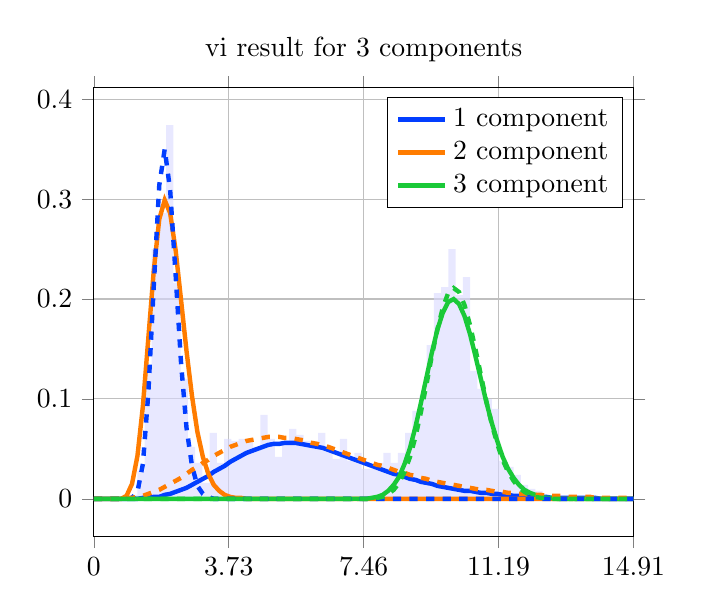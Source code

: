 \begin{tikzpicture}
\begin{axis}[title={vi result for 3 components}, yticklabel style={/pgf/number format/fixed,
            /pgf/number format/precision=3}, grid={major}, yminorgrids={true}, tick align={outside}, xtick={0.0,3.728,7.457,11.185,14.914}, xmin={0.0}, xmax={14.914}, scaled y ticks={false}]
    \addplot[ybar interval, fill={blue!15}, forget plot, opacity={0.6}, draw={none}, bar width={5.0e-6}]
        table[row sep={\\}]
        {
            \\
            1.0  0.004  \\
            1.2  0.028  \\
            1.4  0.13  \\
            1.6  0.25  \\
            1.8  0.286  \\
            2.0  0.374  \\
            2.2  0.216  \\
            2.4  0.12  \\
            2.6  0.052  \\
            2.8  0.036  \\
            3.0  0.016  \\
            3.2  0.066  \\
            3.4  0.036  \\
            3.6  0.06  \\
            3.8  0.058  \\
            4.0  0.06  \\
            4.2  0.058  \\
            4.4  0.052  \\
            4.6  0.084  \\
            4.8  0.06  \\
            5.0  0.042  \\
            5.2  0.058  \\
            5.4  0.07  \\
            5.6  0.064  \\
            5.8  0.058  \\
            6.0  0.056  \\
            6.2  0.066  \\
            6.4  0.052  \\
            6.6  0.04  \\
            6.8  0.06  \\
            7.0  0.038  \\
            7.2  0.046  \\
            7.4  0.03  \\
            7.6  0.03  \\
            7.8  0.036  \\
            8.0  0.046  \\
            8.2  0.036  \\
            8.4  0.046  \\
            8.6  0.066  \\
            8.8  0.088  \\
            9.0  0.104  \\
            9.2  0.154  \\
            9.4  0.206  \\
            9.6  0.212  \\
            9.8  0.25  \\
            10.0  0.204  \\
            10.2  0.222  \\
            10.4  0.128  \\
            10.6  0.11  \\
            10.8  0.1  \\
            11.0  0.09  \\
            11.2  0.038  \\
            11.4  0.032  \\
            11.6  0.024  \\
            11.8  0.014  \\
            12.0  0.01  \\
            12.2  0.008  \\
            12.4  0.002  \\
            12.6  0.002  \\
            12.8  0.002  \\
            13.0  0.002  \\
            13.2  0.002  \\
            13.4  0.002  \\
            13.6  0.0  \\
            13.8  0.002  \\
            14.0  0.002  \\
            14.2  0.0  \\
            14.4  0.002  \\
            14.6  0.0  \\
            14.8  0.002  \\
            15.0  0.0  \\
        }
        ;
    \addplot[style={{ultra thick}}, color={rgb,1:red,0.008;green,0.243;blue,1.0}]
        table[row sep={\\}]
        {
            \\
            0.0  0.0  \\
            0.151  2.856e-10  \\
            0.301  3.741e-8  \\
            0.452  5.951e-7  \\
            0.603  3.993e-6  \\
            0.753  1.669e-5  \\
            0.904  5.175e-5  \\
            1.055  0.0  \\
            1.205  0.0  \\
            1.356  0.001  \\
            1.506  0.001  \\
            1.657  0.002  \\
            1.808  0.002  \\
            1.958  0.004  \\
            2.109  0.005  \\
            2.26  0.007  \\
            2.41  0.009  \\
            2.561  0.011  \\
            2.712  0.014  \\
            2.862  0.017  \\
            3.013  0.02  \\
            3.164  0.023  \\
            3.314  0.027  \\
            3.465  0.03  \\
            3.615  0.033  \\
            3.766  0.037  \\
            3.917  0.04  \\
            4.067  0.043  \\
            4.218  0.046  \\
            4.369  0.048  \\
            4.519  0.05  \\
            4.67  0.052  \\
            4.821  0.054  \\
            4.971  0.055  \\
            5.122  0.055  \\
            5.273  0.056  \\
            5.423  0.056  \\
            5.574  0.056  \\
            5.725  0.055  \\
            5.875  0.054  \\
            6.026  0.053  \\
            6.176  0.052  \\
            6.327  0.051  \\
            6.478  0.049  \\
            6.628  0.047  \\
            6.779  0.045  \\
            6.93  0.043  \\
            7.08  0.041  \\
            7.231  0.039  \\
            7.382  0.037  \\
            7.532  0.035  \\
            7.683  0.033  \\
            7.834  0.031  \\
            7.984  0.029  \\
            8.135  0.027  \\
            8.286  0.025  \\
            8.436  0.024  \\
            8.587  0.022  \\
            8.737  0.02  \\
            8.888  0.019  \\
            9.039  0.017  \\
            9.189  0.016  \\
            9.34  0.015  \\
            9.491  0.013  \\
            9.641  0.012  \\
            9.792  0.011  \\
            9.943  0.01  \\
            10.093  0.009  \\
            10.244  0.008  \\
            10.395  0.008  \\
            10.545  0.007  \\
            10.696  0.006  \\
            10.846  0.006  \\
            10.997  0.005  \\
            11.148  0.005  \\
            11.298  0.004  \\
            11.449  0.004  \\
            11.6  0.003  \\
            11.75  0.003  \\
            11.901  0.003  \\
            12.052  0.002  \\
            12.202  0.002  \\
            12.353  0.002  \\
            12.504  0.002  \\
            12.654  0.001  \\
            12.805  0.001  \\
            12.956  0.001  \\
            13.106  0.001  \\
            13.257  0.001  \\
            13.407  0.001  \\
            13.558  0.001  \\
            13.709  0.001  \\
            13.859  0.001  \\
            14.01  0.0  \\
            14.161  0.0  \\
            14.311  0.0  \\
            14.462  0.0  \\
            14.613  0.0  \\
            14.763  0.0  \\
            14.914  0.0  \\
        }
        ;
    \addlegendentry {1 component}
    \addplot[style={{ultra thick}}, color={rgb,1:red,1.0;green,0.486;blue,0.0}]
        table[row sep={\\}]
        {
            \\
            0.0  0.0  \\
            0.151  9.832e-15  \\
            0.301  1.095e-9  \\
            0.452  5.395e-7  \\
            0.603  2.888e-5  \\
            0.753  0.0  \\
            0.904  0.003  \\
            1.055  0.015  \\
            1.205  0.043  \\
            1.356  0.093  \\
            1.506  0.161  \\
            1.657  0.229  \\
            1.808  0.28  \\
            1.958  0.299  \\
            2.109  0.286  \\
            2.26  0.249  \\
            2.41  0.199  \\
            2.561  0.148  \\
            2.712  0.103  \\
            2.862  0.067  \\
            3.013  0.042  \\
            3.164  0.025  \\
            3.314  0.014  \\
            3.465  0.008  \\
            3.615  0.004  \\
            3.766  0.002  \\
            3.917  0.001  \\
            4.067  0.001  \\
            4.218  0.0  \\
            4.369  0.0  \\
            4.519  4.84e-5  \\
            4.67  2.126e-5  \\
            4.821  9.159e-6  \\
            4.971  3.873e-6  \\
            5.122  1.61e-6  \\
            5.273  6.584e-7  \\
            5.423  2.651e-7  \\
            5.574  1.052e-7  \\
            5.725  4.119e-8  \\
            5.875  1.591e-8  \\
            6.026  6.073e-9  \\
            6.176  2.29e-9  \\
            6.327  8.542e-10  \\
            6.478  3.152e-10  \\
            6.628  1.151e-10  \\
            6.779  4.163e-11  \\
            6.93  1.492e-11  \\
            7.08  5.299e-12  \\
            7.231  1.866e-12  \\
            7.382  6.518e-13  \\
            7.532  2.259e-13  \\
            7.683  7.769e-14  \\
            7.834  2.653e-14  \\
            7.984  8.995e-15  \\
            8.135  3.03e-15  \\
            8.286  1.014e-15  \\
            8.436  3.372e-16  \\
            8.587  1.115e-16  \\
            8.737  3.664e-17  \\
            8.888  1.197e-17  \\
            9.039  3.893e-18  \\
            9.189  1.259e-18  \\
            9.34  4.05e-19  \\
            9.491  1.297e-19  \\
            9.641  4.132e-20  \\
            9.792  1.311e-20  \\
            9.943  4.138e-21  \\
            10.093  1.301e-21  \\
            10.244  4.074e-22  \\
            10.395  1.27e-22  \\
            10.545  3.945e-23  \\
            10.696  1.221e-23  \\
            10.846  3.763e-24  \\
            10.997  1.156e-24  \\
            11.148  3.537e-25  \\
            11.298  1.079e-25  \\
            11.449  3.279e-26  \\
            11.6  9.934e-27  \\
            11.75  3.0e-27  \\
            11.901  9.033e-28  \\
            12.052  2.711e-28  \\
            12.202  8.115e-29  \\
            12.353  2.422e-29  \\
            12.504  7.207e-30  \\
            12.654  2.139e-30  \\
            12.805  6.331e-31  \\
            12.956  1.869e-31  \\
            13.106  5.504e-32  \\
            13.257  1.617e-32  \\
            13.407  4.738e-33  \\
            13.558  1.385e-33  \\
            13.709  4.039e-34  \\
            13.859  1.175e-34  \\
            14.01  3.413e-35  \\
            14.161  9.886e-36  \\
            14.311  2.858e-36  \\
            14.462  8.245e-37  \\
            14.613  2.374e-37  \\
            14.763  6.82e-38  \\
            14.914  1.956e-38  \\
        }
        ;
    \addlegendentry {2 component}
    \addplot[style={{ultra thick}}, color={rgb,1:red,0.102;green,0.788;blue,0.22}]
        table[row sep={\\}]
        {
            \\
            0.0  0.0  \\
            0.151  4.998e-246  \\
            0.301  3.003e-194  \\
            0.452  1.927e-164  \\
            0.603  1.249e-143  \\
            0.753  9.535e-128  \\
            0.904  5.55e-115  \\
            1.055  2.279e-104  \\
            1.205  2.491e-95  \\
            1.356  1.707e-87  \\
            1.506  1.316e-80  \\
            1.657  1.734e-74  \\
            1.808  5.305e-69  \\
            1.958  4.767e-64  \\
            2.109  1.508e-59  \\
            2.26  1.941e-55  \\
            2.41  1.142e-51  \\
            2.561  3.373e-48  \\
            2.712  5.417e-45  \\
            2.862  5.051e-42  \\
            3.013  2.892e-39  \\
            3.164  1.066e-36  \\
            3.314  2.637e-34  \\
            3.465  4.533e-32  \\
            3.615  5.587e-30  \\
            3.766  5.073e-28  \\
            3.917  3.476e-26  \\
            4.067  1.836e-24  \\
            4.218  7.615e-23  \\
            4.369  2.524e-21  \\
            4.519  6.786e-20  \\
            4.67  1.5e-18  \\
            4.821  2.763e-17  \\
            4.971  4.284e-16  \\
            5.122  5.651e-15  \\
            5.273  6.403e-14  \\
            5.423  6.284e-13  \\
            5.574  5.385e-12  \\
            5.725  4.058e-11  \\
            5.875  2.707e-10  \\
            6.026  1.608e-9  \\
            6.176  8.563e-9  \\
            6.327  4.106e-8  \\
            6.478  1.782e-7  \\
            6.628  7.031e-7  \\
            6.779  2.533e-6  \\
            6.93  8.368e-6  \\
            7.08  2.544e-5  \\
            7.231  7.141e-5  \\
            7.382  0.0  \\
            7.532  0.0  \\
            7.683  0.001  \\
            7.834  0.002  \\
            7.984  0.004  \\
            8.135  0.008  \\
            8.286  0.014  \\
            8.436  0.022  \\
            8.587  0.035  \\
            8.737  0.051  \\
            8.888  0.072  \\
            9.039  0.096  \\
            9.189  0.121  \\
            9.34  0.146  \\
            9.491  0.169  \\
            9.641  0.186  \\
            9.792  0.197  \\
            9.943  0.2  \\
            10.093  0.195  \\
            10.244  0.183  \\
            10.395  0.165  \\
            10.545  0.143  \\
            10.696  0.12  \\
            10.846  0.097  \\
            10.997  0.076  \\
            11.148  0.058  \\
            11.298  0.042  \\
            11.449  0.03  \\
            11.6  0.021  \\
            11.75  0.014  \\
            11.901  0.009  \\
            12.052  0.006  \\
            12.202  0.004  \\
            12.353  0.002  \\
            12.504  0.001  \\
            12.654  0.001  \\
            12.805  0.0  \\
            12.956  0.0  \\
            13.106  0.0  \\
            13.257  5.76e-5  \\
            13.407  2.909e-5  \\
            13.558  1.437e-5  \\
            13.709  6.945e-6  \\
            13.859  3.286e-6  \\
            14.01  1.523e-6  \\
            14.161  6.917e-7  \\
            14.311  3.079e-7  \\
            14.462  1.344e-7  \\
            14.613  5.758e-8  \\
            14.763  2.421e-8  \\
            14.914  9.993e-9  \\
        }
        ;
    \addlegendentry {3 component}
    \addplot[style={{ultra thick, dashed}}, color={rgb,1:red,0.008;green,0.243;blue,1.0}]
        table[row sep={\\}]
        {
            \\
            0.0  0.0  \\
            0.151  6.336e-29  \\
            0.301  1.712e-18  \\
            0.452  6.202e-13  \\
            0.603  2.273e-9  \\
            0.753  6.725e-7  \\
            0.904  4.048e-5  \\
            1.055  0.001  \\
            1.205  0.007  \\
            1.356  0.035  \\
            1.506  0.106  \\
            1.657  0.214  \\
            1.808  0.314  \\
            1.958  0.35  \\
            2.109  0.309  \\
            2.26  0.224  \\
            2.41  0.136  \\
            2.561  0.071  \\
            2.712  0.033  \\
            2.862  0.013  \\
            3.013  0.005  \\
            3.164  0.002  \\
            3.314  0.0  \\
            3.465  0.0  \\
            3.615  3.425e-5  \\
            3.766  8.272e-6  \\
            3.917  1.877e-6  \\
            4.067  4.02e-7  \\
            4.218  8.159e-8  \\
            4.369  1.576e-8  \\
            4.519  2.906e-9  \\
            4.67  5.13e-10  \\
            4.821  8.697e-11  \\
            4.971  1.419e-11  \\
            5.122  2.235e-12  \\
            5.273  3.402e-13  \\
            5.423  5.016e-14  \\
            5.574  7.177e-15  \\
            5.725  9.98e-16  \\
            5.875  1.351e-16  \\
            6.026  1.782e-17  \\
            6.176  2.294e-18  \\
            6.327  2.886e-19  \\
            6.478  3.551e-20  \\
            6.628  4.278e-21  \\
            6.779  5.051e-22  \\
            6.93  5.85e-23  \\
            7.08  6.652e-24  \\
            7.231  7.431e-25  \\
            7.382  8.162e-26  \\
            7.532  8.82e-27  \\
            7.683  9.384e-28  \\
            7.834  9.836e-29  \\
            7.984  1.016e-29  \\
            8.135  1.035e-30  \\
            8.286  1.041e-31  \\
            8.436  1.033e-32  \\
            8.587  1.012e-33  \\
            8.737  9.804e-35  \\
            8.888  9.385e-36  \\
            9.039  8.884e-37  \\
            9.189  8.32e-38  \\
            9.34  7.709e-39  \\
            9.491  7.072e-40  \\
            9.641  6.424e-41  \\
            9.792  5.779e-42  \\
            9.943  5.152e-43  \\
            10.093  4.552e-44  \\
            10.244  3.987e-45  \\
            10.395  3.463e-46  \\
            10.545  2.983e-47  \\
            10.696  2.549e-48  \\
            10.846  2.162e-49  \\
            10.997  1.819e-50  \\
            11.148  1.52e-51  \\
            11.298  1.261e-52  \\
            11.449  1.039e-53  \\
            11.6  8.501e-55  \\
            11.75  6.911e-56  \\
            11.901  5.582e-57  \\
            12.052  4.481e-58  \\
            12.202  3.575e-59  \\
            12.353  2.835e-60  \\
            12.504  2.236e-61  \\
            12.654  1.753e-62  \\
            12.805  1.367e-63  \\
            12.956  1.06e-64  \\
            13.106  8.179e-66  \\
            13.257  6.277e-67  \\
            13.407  4.793e-68  \\
            13.558  3.643e-69  \\
            13.709  2.755e-70  \\
            13.859  2.073e-71  \\
            14.01  1.553e-72  \\
            14.161  1.159e-73  \\
            14.311  8.604e-75  \\
            14.462  6.362e-76  \\
            14.613  4.684e-77  \\
            14.763  3.434e-78  \\
            14.914  2.508e-79  \\
        }
        ;
    \addplot[style={{ultra thick, dashed}}, color={rgb,1:red,1.0;green,0.486;blue,0.0}]
        table[row sep={\\}]
        {
            \\
            0.0  0.0  \\
            0.151  1.962e-7  \\
            0.301  5.4e-6  \\
            0.452  3.527e-5  \\
            0.603  0.0  \\
            0.753  0.0  \\
            0.904  0.001  \\
            1.055  0.001  \\
            1.205  0.002  \\
            1.356  0.003  \\
            1.506  0.005  \\
            1.657  0.007  \\
            1.808  0.009  \\
            1.958  0.012  \\
            2.109  0.015  \\
            2.26  0.018  \\
            2.41  0.021  \\
            2.561  0.025  \\
            2.712  0.029  \\
            2.862  0.032  \\
            3.013  0.036  \\
            3.164  0.039  \\
            3.314  0.043  \\
            3.465  0.046  \\
            3.615  0.049  \\
            3.766  0.052  \\
            3.917  0.054  \\
            4.067  0.056  \\
            4.218  0.058  \\
            4.369  0.059  \\
            4.519  0.06  \\
            4.67  0.061  \\
            4.821  0.062  \\
            4.971  0.062  \\
            5.122  0.062  \\
            5.273  0.061  \\
            5.423  0.061  \\
            5.574  0.06  \\
            5.725  0.059  \\
            5.875  0.058  \\
            6.026  0.056  \\
            6.176  0.055  \\
            6.327  0.053  \\
            6.478  0.052  \\
            6.628  0.05  \\
            6.779  0.048  \\
            6.93  0.046  \\
            7.08  0.044  \\
            7.231  0.042  \\
            7.382  0.04  \\
            7.532  0.038  \\
            7.683  0.036  \\
            7.834  0.034  \\
            7.984  0.033  \\
            8.135  0.031  \\
            8.286  0.029  \\
            8.436  0.027  \\
            8.587  0.026  \\
            8.737  0.024  \\
            8.888  0.023  \\
            9.039  0.021  \\
            9.189  0.02  \\
            9.34  0.018  \\
            9.491  0.017  \\
            9.641  0.016  \\
            9.792  0.015  \\
            9.943  0.014  \\
            10.093  0.013  \\
            10.244  0.012  \\
            10.395  0.011  \\
            10.545  0.01  \\
            10.696  0.009  \\
            10.846  0.009  \\
            10.997  0.008  \\
            11.148  0.007  \\
            11.298  0.007  \\
            11.449  0.006  \\
            11.6  0.006  \\
            11.75  0.005  \\
            11.901  0.005  \\
            12.052  0.004  \\
            12.202  0.004  \\
            12.353  0.004  \\
            12.504  0.003  \\
            12.654  0.003  \\
            12.805  0.003  \\
            12.956  0.003  \\
            13.106  0.002  \\
            13.257  0.002  \\
            13.407  0.002  \\
            13.558  0.002  \\
            13.709  0.002  \\
            13.859  0.001  \\
            14.01  0.001  \\
            14.161  0.001  \\
            14.311  0.001  \\
            14.462  0.001  \\
            14.613  0.001  \\
            14.763  0.001  \\
            14.914  0.001  \\
        }
        ;
    \addplot[style={{ultra thick, dashed}}, color={rgb,1:red,0.102;green,0.788;blue,0.22}]
        table[row sep={\\}]
        {
            \\
            0.0  0.0  \\
            0.151  1.935e-278  \\
            0.301  7.64e-220  \\
            0.452  4.138e-186  \\
            0.603  1.483e-162  \\
            0.753  1.405e-144  \\
            0.904  3.947e-130  \\
            1.055  4.075e-118  \\
            1.205  6.951e-108  \\
            1.356  5.163e-99  \\
            1.506  3.237e-91  \\
            1.657  2.747e-84  \\
            1.808  4.469e-78  \\
            1.958  1.817e-72  \\
            2.109  2.268e-67  \\
            2.26  1.023e-62  \\
            2.41  1.901e-58  \\
            2.561  1.622e-54  \\
            2.712  6.941e-51  \\
            2.862  1.606e-47  \\
            3.013  2.139e-44  \\
            3.164  1.731e-41  \\
            3.314  8.92e-39  \\
            3.465  3.045e-36  \\
            3.615  7.133e-34  \\
            3.766  1.183e-31  \\
            3.917  1.426e-29  \\
            4.067  1.28e-27  \\
            4.218  8.745e-26  \\
            4.369  4.634e-24  \\
            4.519  1.938e-22  \\
            4.67  6.498e-21  \\
            4.821  1.771e-19  \\
            4.971  3.973e-18  \\
            5.122  7.424e-17  \\
            5.273  1.168e-15  \\
            5.423  1.562e-14  \\
            5.574  1.791e-13  \\
            5.725  1.775e-12  \\
            5.875  1.534e-11  \\
            6.026  1.162e-10  \\
            6.176  7.778e-10  \\
            6.327  4.624e-9  \\
            6.478  2.455e-8  \\
            6.628  1.171e-7  \\
            6.779  5.037e-7  \\
            6.93  1.964e-6  \\
            7.08  6.973e-6  \\
            7.231  2.262e-5  \\
            7.382  6.729e-5  \\
            7.532  0.0  \\
            7.683  0.0  \\
            7.834  0.001  \\
            7.984  0.002  \\
            8.135  0.005  \\
            8.286  0.009  \\
            8.436  0.016  \\
            8.587  0.027  \\
            8.737  0.042  \\
            8.888  0.062  \\
            9.039  0.087  \\
            9.189  0.114  \\
            9.34  0.143  \\
            9.491  0.169  \\
            9.641  0.191  \\
            9.792  0.206  \\
            9.943  0.211  \\
            10.093  0.207  \\
            10.244  0.194  \\
            10.395  0.174  \\
            10.545  0.15  \\
            10.696  0.124  \\
            10.846  0.098  \\
            10.997  0.075  \\
            11.148  0.055  \\
            11.298  0.039  \\
            11.449  0.027  \\
            11.6  0.018  \\
            11.75  0.011  \\
            11.901  0.007  \\
            12.052  0.004  \\
            12.202  0.002  \\
            12.353  0.001  \\
            12.504  0.001  \\
            12.654  0.0  \\
            12.805  0.0  \\
            12.956  0.0  \\
            13.106  5.255e-5  \\
            13.257  2.511e-5  \\
            13.407  1.169e-5  \\
            13.558  5.309e-6  \\
            13.709  2.352e-6  \\
            13.859  1.017e-6  \\
            14.01  4.299e-7  \\
            14.161  1.775e-7  \\
            14.311  7.166e-8  \\
            14.462  2.83e-8  \\
            14.613  1.094e-8  \\
            14.763  4.138e-9  \\
            14.914  1.534e-9  \\
        }
        ;
\end{axis}
\end{tikzpicture}
